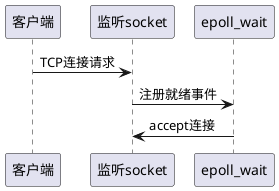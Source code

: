 @startuml

客户端 -> 监听socket : TCP连接请求

监听socket -> epoll_wait : 注册就绪事件

epoll_wait -> 监听socket : accept连接



@enduml